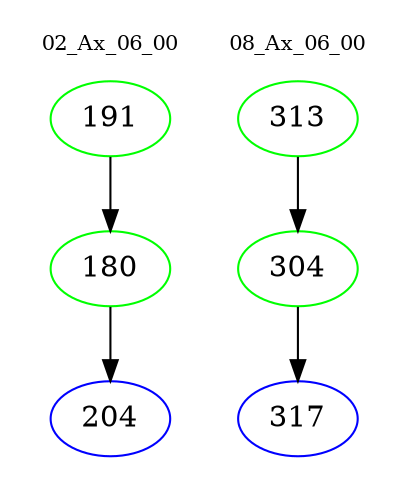 digraph{
subgraph cluster_0 {
color = white
label = "02_Ax_06_00";
fontsize=10;
T0_191 [label="191", color="green"]
T0_191 -> T0_180 [color="black"]
T0_180 [label="180", color="green"]
T0_180 -> T0_204 [color="black"]
T0_204 [label="204", color="blue"]
}
subgraph cluster_1 {
color = white
label = "08_Ax_06_00";
fontsize=10;
T1_313 [label="313", color="green"]
T1_313 -> T1_304 [color="black"]
T1_304 [label="304", color="green"]
T1_304 -> T1_317 [color="black"]
T1_317 [label="317", color="blue"]
}
}
